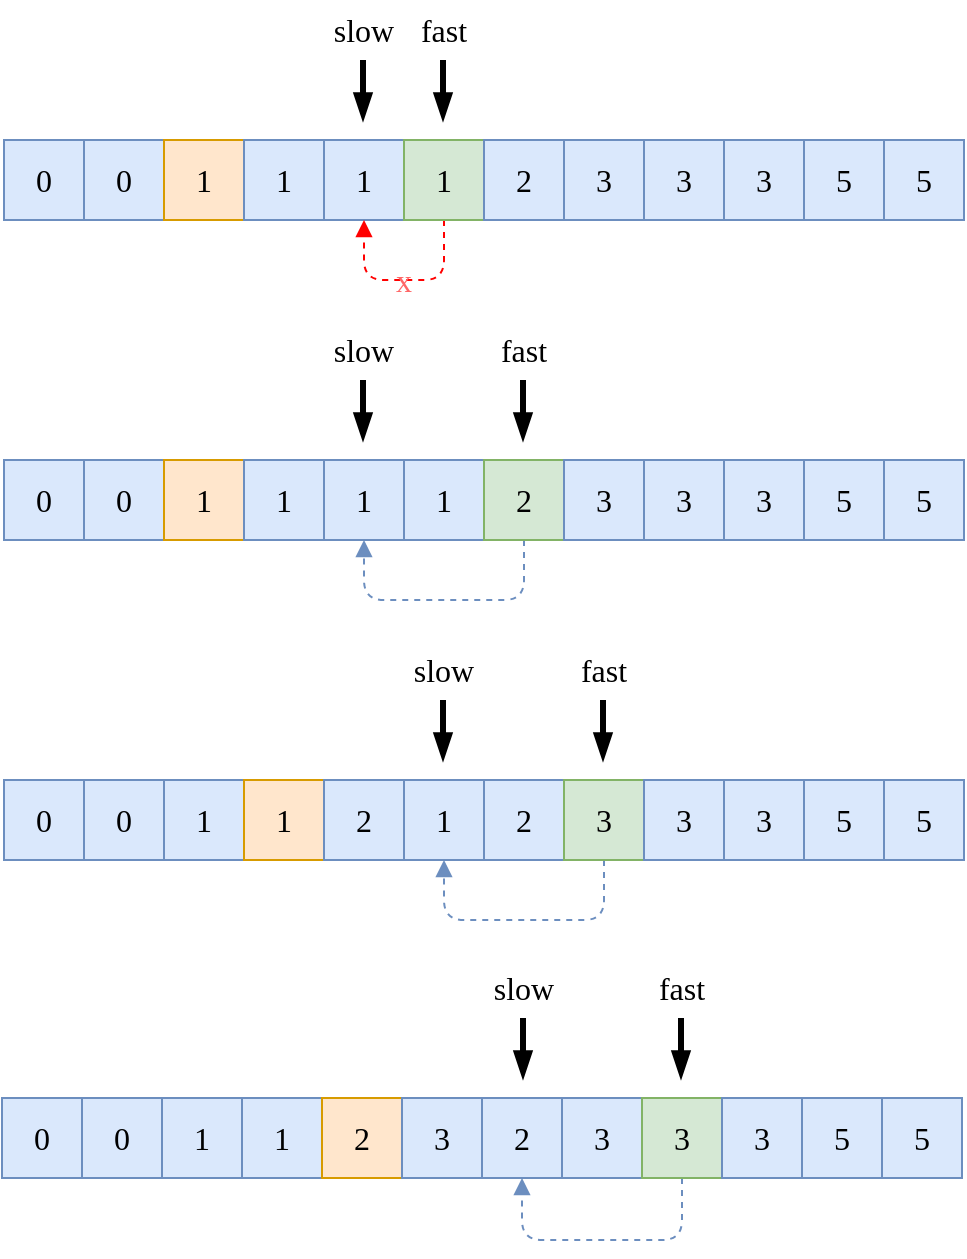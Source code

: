 <mxfile version="24.2.5" type="device">
  <diagram name="Page-1" id="FFz-IKYpVYwWqBeR8RZv">
    <mxGraphModel dx="1434" dy="835" grid="1" gridSize="10" guides="1" tooltips="1" connect="1" arrows="1" fold="1" page="1" pageScale="1" pageWidth="850" pageHeight="1100" math="0" shadow="0">
      <root>
        <mxCell id="0" />
        <mxCell id="1" parent="0" />
        <mxCell id="JE0PaYjt03FcT6Js5zKv-13" value="0" style="rounded=0;whiteSpace=wrap;html=1;shadow=0;strokeColor=#6c8ebf;strokeWidth=1;fontFamily=Ubuntu;fontSize=16;fontStyle=0;fillColor=#dae8fc;" vertex="1" parent="1">
          <mxGeometry x="280" y="480" width="40" height="40" as="geometry" />
        </mxCell>
        <mxCell id="JE0PaYjt03FcT6Js5zKv-14" value="0" style="rounded=0;whiteSpace=wrap;html=1;shadow=0;strokeColor=#6c8ebf;strokeWidth=1;fontFamily=Ubuntu;fontSize=16;fontStyle=0;fillColor=#dae8fc;" vertex="1" parent="1">
          <mxGeometry x="320" y="480" width="40" height="40" as="geometry" />
        </mxCell>
        <mxCell id="JE0PaYjt03FcT6Js5zKv-15" value="1" style="rounded=0;whiteSpace=wrap;html=1;shadow=0;strokeColor=#d79b00;strokeWidth=1;fontFamily=Ubuntu;fontSize=16;fontStyle=0;fillColor=#ffe6cc;" vertex="1" parent="1">
          <mxGeometry x="360" y="480" width="40" height="40" as="geometry" />
        </mxCell>
        <mxCell id="JE0PaYjt03FcT6Js5zKv-16" value="1" style="rounded=0;whiteSpace=wrap;html=1;shadow=0;strokeColor=#6c8ebf;strokeWidth=1;fontFamily=Ubuntu;fontSize=16;fontStyle=0;fillColor=#dae8fc;" vertex="1" parent="1">
          <mxGeometry x="400" y="480" width="40" height="40" as="geometry" />
        </mxCell>
        <mxCell id="JE0PaYjt03FcT6Js5zKv-17" value="1" style="rounded=0;whiteSpace=wrap;html=1;shadow=0;strokeColor=#6c8ebf;strokeWidth=1;fontFamily=Ubuntu;fontSize=16;fontStyle=0;fillColor=#dae8fc;" vertex="1" parent="1">
          <mxGeometry x="440" y="480" width="40" height="40" as="geometry" />
        </mxCell>
        <mxCell id="JE0PaYjt03FcT6Js5zKv-109" style="edgeStyle=orthogonalEdgeStyle;rounded=1;orthogonalLoop=1;jettySize=auto;html=1;entryX=0.5;entryY=1;entryDx=0;entryDy=0;shadow=0;strokeColor=#FF0000;strokeWidth=1;fontFamily=Ubuntu;fontSize=14;fontStyle=0;endArrow=block;endFill=1;fillColor=#dae8fc;dashed=1;" edge="1" parent="1" source="JE0PaYjt03FcT6Js5zKv-18" target="JE0PaYjt03FcT6Js5zKv-17">
          <mxGeometry relative="1" as="geometry">
            <Array as="points">
              <mxPoint x="500" y="550" />
              <mxPoint x="460" y="550" />
            </Array>
          </mxGeometry>
        </mxCell>
        <mxCell id="JE0PaYjt03FcT6Js5zKv-18" value="1" style="rounded=0;whiteSpace=wrap;html=1;shadow=0;strokeColor=#82b366;strokeWidth=1;fontFamily=Ubuntu;fontSize=16;fontStyle=0;fillColor=#d5e8d4;" vertex="1" parent="1">
          <mxGeometry x="480" y="480" width="40" height="40" as="geometry" />
        </mxCell>
        <mxCell id="JE0PaYjt03FcT6Js5zKv-19" value="2" style="rounded=0;whiteSpace=wrap;html=1;shadow=0;strokeColor=#6c8ebf;strokeWidth=1;fontFamily=Ubuntu;fontSize=16;fontStyle=0;fillColor=#dae8fc;" vertex="1" parent="1">
          <mxGeometry x="520" y="480" width="40" height="40" as="geometry" />
        </mxCell>
        <mxCell id="JE0PaYjt03FcT6Js5zKv-20" value="3" style="rounded=0;whiteSpace=wrap;html=1;shadow=0;strokeColor=#6c8ebf;strokeWidth=1;fontFamily=Ubuntu;fontSize=16;fontStyle=0;fillColor=#dae8fc;" vertex="1" parent="1">
          <mxGeometry x="560" y="480" width="40" height="40" as="geometry" />
        </mxCell>
        <mxCell id="JE0PaYjt03FcT6Js5zKv-21" value="3" style="rounded=0;whiteSpace=wrap;html=1;shadow=0;strokeColor=#6c8ebf;strokeWidth=1;fontFamily=Ubuntu;fontSize=16;fontStyle=0;fillColor=#dae8fc;" vertex="1" parent="1">
          <mxGeometry x="600" y="480" width="40" height="40" as="geometry" />
        </mxCell>
        <mxCell id="JE0PaYjt03FcT6Js5zKv-22" value="3" style="rounded=0;whiteSpace=wrap;html=1;shadow=0;strokeColor=#6c8ebf;strokeWidth=1;fontFamily=Ubuntu;fontSize=16;fontStyle=0;fillColor=#dae8fc;" vertex="1" parent="1">
          <mxGeometry x="640" y="480" width="40" height="40" as="geometry" />
        </mxCell>
        <mxCell id="JE0PaYjt03FcT6Js5zKv-23" value="5" style="rounded=0;whiteSpace=wrap;html=1;shadow=0;strokeColor=#6c8ebf;strokeWidth=1;fontFamily=Ubuntu;fontSize=16;fontStyle=0;fillColor=#dae8fc;" vertex="1" parent="1">
          <mxGeometry x="680" y="480" width="40" height="40" as="geometry" />
        </mxCell>
        <mxCell id="JE0PaYjt03FcT6Js5zKv-24" value="5" style="rounded=0;whiteSpace=wrap;html=1;shadow=0;strokeColor=#6c8ebf;strokeWidth=1;fontFamily=Ubuntu;fontSize=16;fontStyle=0;fillColor=#dae8fc;" vertex="1" parent="1">
          <mxGeometry x="720" y="480" width="40" height="40" as="geometry" />
        </mxCell>
        <mxCell id="JE0PaYjt03FcT6Js5zKv-27" value="" style="endArrow=blockThin;html=1;rounded=1;shadow=0;strokeColor=#000000;strokeWidth=3;fontFamily=Ubuntu;fontSize=14;fontStyle=0;fillColor=#dae8fc;endFill=1;" edge="1" parent="1">
          <mxGeometry width="50" height="50" relative="1" as="geometry">
            <mxPoint x="499.5" y="440" as="sourcePoint" />
            <mxPoint x="499.5" y="470" as="targetPoint" />
          </mxGeometry>
        </mxCell>
        <mxCell id="JE0PaYjt03FcT6Js5zKv-29" value="fast" style="text;html=1;align=center;verticalAlign=middle;whiteSpace=wrap;rounded=0;fontFamily=Ubuntu;fontSize=16;fontStyle=0;" vertex="1" parent="1">
          <mxGeometry x="470" y="410" width="60" height="30" as="geometry" />
        </mxCell>
        <mxCell id="JE0PaYjt03FcT6Js5zKv-46" value="" style="group" vertex="1" connectable="0" parent="1">
          <mxGeometry x="430" y="570" width="60" height="60" as="geometry" />
        </mxCell>
        <mxCell id="JE0PaYjt03FcT6Js5zKv-42" value="" style="endArrow=blockThin;html=1;rounded=1;shadow=0;strokeColor=#000000;strokeWidth=3;fontFamily=Ubuntu;fontSize=14;fontStyle=0;fillColor=#dae8fc;endFill=1;" edge="1" parent="JE0PaYjt03FcT6Js5zKv-46">
          <mxGeometry width="50" height="50" relative="1" as="geometry">
            <mxPoint x="29.5" y="30" as="sourcePoint" />
            <mxPoint x="29.5" y="60" as="targetPoint" />
          </mxGeometry>
        </mxCell>
        <mxCell id="JE0PaYjt03FcT6Js5zKv-44" value="slow" style="text;html=1;align=center;verticalAlign=middle;whiteSpace=wrap;rounded=0;fontFamily=Ubuntu;fontSize=16;fontStyle=0;" vertex="1" parent="JE0PaYjt03FcT6Js5zKv-46">
          <mxGeometry width="60" height="30" as="geometry" />
        </mxCell>
        <mxCell id="JE0PaYjt03FcT6Js5zKv-47" value="" style="group" vertex="1" connectable="0" parent="1">
          <mxGeometry x="510" y="570" width="60" height="60" as="geometry" />
        </mxCell>
        <mxCell id="JE0PaYjt03FcT6Js5zKv-43" value="" style="endArrow=blockThin;html=1;rounded=1;shadow=0;strokeColor=#000000;strokeWidth=3;fontFamily=Ubuntu;fontSize=14;fontStyle=0;fillColor=#dae8fc;endFill=1;" edge="1" parent="JE0PaYjt03FcT6Js5zKv-47">
          <mxGeometry width="50" height="50" relative="1" as="geometry">
            <mxPoint x="29.5" y="30" as="sourcePoint" />
            <mxPoint x="29.5" y="60" as="targetPoint" />
          </mxGeometry>
        </mxCell>
        <mxCell id="JE0PaYjt03FcT6Js5zKv-45" value="fast" style="text;html=1;align=center;verticalAlign=middle;whiteSpace=wrap;rounded=0;fontFamily=Ubuntu;fontSize=16;fontStyle=0;" vertex="1" parent="JE0PaYjt03FcT6Js5zKv-47">
          <mxGeometry width="60" height="30" as="geometry" />
        </mxCell>
        <mxCell id="JE0PaYjt03FcT6Js5zKv-48" value="2" style="group;fillColor=#ffe6cc;strokeColor=#d79b00;container=0;" vertex="1" connectable="0" parent="1">
          <mxGeometry x="280" y="640" width="480" height="40" as="geometry" />
        </mxCell>
        <mxCell id="JE0PaYjt03FcT6Js5zKv-49" value="" style="group" vertex="1" connectable="0" parent="1">
          <mxGeometry x="470" y="730" width="60" height="60" as="geometry" />
        </mxCell>
        <mxCell id="JE0PaYjt03FcT6Js5zKv-50" value="" style="endArrow=blockThin;html=1;rounded=1;shadow=0;strokeColor=#000000;strokeWidth=3;fontFamily=Ubuntu;fontSize=14;fontStyle=0;fillColor=#dae8fc;endFill=1;" edge="1" parent="JE0PaYjt03FcT6Js5zKv-49">
          <mxGeometry width="50" height="50" relative="1" as="geometry">
            <mxPoint x="29.5" y="30" as="sourcePoint" />
            <mxPoint x="29.5" y="60" as="targetPoint" />
          </mxGeometry>
        </mxCell>
        <mxCell id="JE0PaYjt03FcT6Js5zKv-51" value="slow" style="text;html=1;align=center;verticalAlign=middle;whiteSpace=wrap;rounded=0;fontFamily=Ubuntu;fontSize=16;fontStyle=0;" vertex="1" parent="JE0PaYjt03FcT6Js5zKv-49">
          <mxGeometry width="60" height="30" as="geometry" />
        </mxCell>
        <mxCell id="JE0PaYjt03FcT6Js5zKv-52" value="" style="group" vertex="1" connectable="0" parent="1">
          <mxGeometry x="550" y="730" width="60" height="60" as="geometry" />
        </mxCell>
        <mxCell id="JE0PaYjt03FcT6Js5zKv-53" value="" style="endArrow=blockThin;html=1;rounded=1;shadow=0;strokeColor=#000000;strokeWidth=3;fontFamily=Ubuntu;fontSize=14;fontStyle=0;fillColor=#dae8fc;endFill=1;" edge="1" parent="JE0PaYjt03FcT6Js5zKv-52">
          <mxGeometry width="50" height="50" relative="1" as="geometry">
            <mxPoint x="29.5" y="30" as="sourcePoint" />
            <mxPoint x="29.5" y="60" as="targetPoint" />
          </mxGeometry>
        </mxCell>
        <mxCell id="JE0PaYjt03FcT6Js5zKv-54" value="fast" style="text;html=1;align=center;verticalAlign=middle;whiteSpace=wrap;rounded=0;fontFamily=Ubuntu;fontSize=16;fontStyle=0;" vertex="1" parent="JE0PaYjt03FcT6Js5zKv-52">
          <mxGeometry width="60" height="30" as="geometry" />
        </mxCell>
        <mxCell id="JE0PaYjt03FcT6Js5zKv-55" value="2" style="group;fillColor=#ffe6cc;strokeColor=#d79b00;container=0;" vertex="1" connectable="0" parent="1">
          <mxGeometry x="280" y="800" width="480" height="40" as="geometry" />
        </mxCell>
        <mxCell id="JE0PaYjt03FcT6Js5zKv-56" value="0" style="rounded=0;whiteSpace=wrap;html=1;shadow=0;strokeColor=#6c8ebf;strokeWidth=1;fontFamily=Ubuntu;fontSize=16;fontStyle=0;fillColor=#dae8fc;" vertex="1" parent="1">
          <mxGeometry x="280" y="800" width="40" height="40" as="geometry" />
        </mxCell>
        <mxCell id="JE0PaYjt03FcT6Js5zKv-57" value="0" style="rounded=0;whiteSpace=wrap;html=1;shadow=0;strokeColor=#6c8ebf;strokeWidth=1;fontFamily=Ubuntu;fontSize=16;fontStyle=0;fillColor=#dae8fc;" vertex="1" parent="1">
          <mxGeometry x="320" y="800" width="40" height="40" as="geometry" />
        </mxCell>
        <mxCell id="JE0PaYjt03FcT6Js5zKv-58" value="1" style="rounded=0;whiteSpace=wrap;html=1;shadow=0;strokeColor=#6c8ebf;strokeWidth=1;fontFamily=Ubuntu;fontSize=16;fontStyle=0;fillColor=#dae8fc;" vertex="1" parent="1">
          <mxGeometry x="360" y="800" width="40" height="40" as="geometry" />
        </mxCell>
        <mxCell id="JE0PaYjt03FcT6Js5zKv-59" value="1" style="rounded=0;whiteSpace=wrap;html=1;shadow=0;strokeColor=#d79b00;strokeWidth=1;fontFamily=Ubuntu;fontSize=16;fontStyle=0;fillColor=#ffe6cc;" vertex="1" parent="1">
          <mxGeometry x="400" y="800" width="40" height="40" as="geometry" />
        </mxCell>
        <mxCell id="JE0PaYjt03FcT6Js5zKv-60" value="2" style="rounded=0;whiteSpace=wrap;html=1;shadow=0;strokeColor=#6c8ebf;strokeWidth=1;fontFamily=Ubuntu;fontSize=16;fontStyle=0;fillColor=#dae8fc;" vertex="1" parent="1">
          <mxGeometry x="440" y="800" width="40" height="40" as="geometry" />
        </mxCell>
        <mxCell id="JE0PaYjt03FcT6Js5zKv-61" value="1" style="rounded=0;whiteSpace=wrap;html=1;shadow=0;strokeColor=#6c8ebf;strokeWidth=1;fontFamily=Ubuntu;fontSize=16;fontStyle=0;fillColor=#dae8fc;" vertex="1" parent="1">
          <mxGeometry x="480" y="800" width="40" height="40" as="geometry" />
        </mxCell>
        <mxCell id="JE0PaYjt03FcT6Js5zKv-62" value="2" style="rounded=0;whiteSpace=wrap;html=1;shadow=0;strokeColor=#6c8ebf;strokeWidth=1;fontFamily=Ubuntu;fontSize=16;fontStyle=0;fillColor=#dae8fc;" vertex="1" parent="1">
          <mxGeometry x="520" y="800" width="40" height="40" as="geometry" />
        </mxCell>
        <mxCell id="JE0PaYjt03FcT6Js5zKv-107" style="edgeStyle=orthogonalEdgeStyle;rounded=1;orthogonalLoop=1;jettySize=auto;html=1;entryX=0.5;entryY=1;entryDx=0;entryDy=0;shadow=0;strokeColor=#6c8ebf;strokeWidth=1;fontFamily=Ubuntu;fontSize=14;fontStyle=0;endArrow=block;endFill=1;fillColor=#dae8fc;dashed=1;" edge="1" parent="1" source="JE0PaYjt03FcT6Js5zKv-63" target="JE0PaYjt03FcT6Js5zKv-61">
          <mxGeometry relative="1" as="geometry">
            <Array as="points">
              <mxPoint x="580" y="870" />
              <mxPoint x="500" y="870" />
            </Array>
          </mxGeometry>
        </mxCell>
        <mxCell id="JE0PaYjt03FcT6Js5zKv-63" value="3" style="rounded=0;whiteSpace=wrap;html=1;shadow=0;strokeColor=#82b366;strokeWidth=1;fontFamily=Ubuntu;fontSize=16;fontStyle=0;fillColor=#d5e8d4;" vertex="1" parent="1">
          <mxGeometry x="560" y="800" width="40" height="40" as="geometry" />
        </mxCell>
        <mxCell id="JE0PaYjt03FcT6Js5zKv-64" value="3" style="rounded=0;whiteSpace=wrap;html=1;shadow=0;strokeColor=#6c8ebf;strokeWidth=1;fontFamily=Ubuntu;fontSize=16;fontStyle=0;fillColor=#dae8fc;" vertex="1" parent="1">
          <mxGeometry x="600" y="800" width="40" height="40" as="geometry" />
        </mxCell>
        <mxCell id="JE0PaYjt03FcT6Js5zKv-65" value="3" style="rounded=0;whiteSpace=wrap;html=1;shadow=0;strokeColor=#6c8ebf;strokeWidth=1;fontFamily=Ubuntu;fontSize=16;fontStyle=0;fillColor=#dae8fc;" vertex="1" parent="1">
          <mxGeometry x="640" y="800" width="40" height="40" as="geometry" />
        </mxCell>
        <mxCell id="JE0PaYjt03FcT6Js5zKv-66" value="5" style="rounded=0;whiteSpace=wrap;html=1;shadow=0;strokeColor=#6c8ebf;strokeWidth=1;fontFamily=Ubuntu;fontSize=16;fontStyle=0;fillColor=#dae8fc;" vertex="1" parent="1">
          <mxGeometry x="680" y="800" width="40" height="40" as="geometry" />
        </mxCell>
        <mxCell id="JE0PaYjt03FcT6Js5zKv-67" value="5" style="rounded=0;whiteSpace=wrap;html=1;shadow=0;strokeColor=#6c8ebf;strokeWidth=1;fontFamily=Ubuntu;fontSize=16;fontStyle=0;fillColor=#dae8fc;" vertex="1" parent="1">
          <mxGeometry x="720" y="800" width="40" height="40" as="geometry" />
        </mxCell>
        <mxCell id="JE0PaYjt03FcT6Js5zKv-30" value="0" style="rounded=0;whiteSpace=wrap;html=1;shadow=0;strokeColor=#6c8ebf;strokeWidth=1;fontFamily=Ubuntu;fontSize=16;fontStyle=0;fillColor=#dae8fc;" vertex="1" parent="1">
          <mxGeometry x="280" y="640" width="40" height="40" as="geometry" />
        </mxCell>
        <mxCell id="JE0PaYjt03FcT6Js5zKv-31" value="0" style="rounded=0;whiteSpace=wrap;html=1;shadow=0;strokeColor=#6c8ebf;strokeWidth=1;fontFamily=Ubuntu;fontSize=16;fontStyle=0;fillColor=#dae8fc;" vertex="1" parent="1">
          <mxGeometry x="320" y="640" width="40" height="40" as="geometry" />
        </mxCell>
        <mxCell id="JE0PaYjt03FcT6Js5zKv-32" value="1" style="rounded=0;whiteSpace=wrap;html=1;shadow=0;strokeColor=#d79b00;strokeWidth=1;fontFamily=Ubuntu;fontSize=16;fontStyle=0;fillColor=#ffe6cc;" vertex="1" parent="1">
          <mxGeometry x="360" y="640" width="40" height="40" as="geometry" />
        </mxCell>
        <mxCell id="JE0PaYjt03FcT6Js5zKv-33" value="1" style="rounded=0;whiteSpace=wrap;html=1;shadow=0;strokeColor=#6c8ebf;strokeWidth=1;fontFamily=Ubuntu;fontSize=16;fontStyle=0;fillColor=#dae8fc;" vertex="1" parent="1">
          <mxGeometry x="400" y="640" width="40" height="40" as="geometry" />
        </mxCell>
        <mxCell id="JE0PaYjt03FcT6Js5zKv-34" value="1" style="rounded=0;whiteSpace=wrap;html=1;shadow=0;strokeColor=#6c8ebf;strokeWidth=1;fontFamily=Ubuntu;fontSize=16;fontStyle=0;fillColor=#dae8fc;" vertex="1" parent="1">
          <mxGeometry x="440" y="640" width="40" height="40" as="geometry" />
        </mxCell>
        <mxCell id="JE0PaYjt03FcT6Js5zKv-35" value="1" style="rounded=0;whiteSpace=wrap;html=1;shadow=0;strokeColor=#6c8ebf;strokeWidth=1;fontFamily=Ubuntu;fontSize=16;fontStyle=0;fillColor=#dae8fc;" vertex="1" parent="1">
          <mxGeometry x="480" y="640" width="40" height="40" as="geometry" />
        </mxCell>
        <mxCell id="JE0PaYjt03FcT6Js5zKv-106" style="edgeStyle=orthogonalEdgeStyle;rounded=1;orthogonalLoop=1;jettySize=auto;html=1;entryX=0.5;entryY=1;entryDx=0;entryDy=0;shadow=0;strokeColor=#6c8ebf;strokeWidth=1;fontFamily=Ubuntu;fontSize=14;fontStyle=0;endArrow=block;endFill=1;fillColor=#dae8fc;dashed=1;" edge="1" parent="1" source="JE0PaYjt03FcT6Js5zKv-36" target="JE0PaYjt03FcT6Js5zKv-34">
          <mxGeometry relative="1" as="geometry">
            <Array as="points">
              <mxPoint x="540" y="710" />
              <mxPoint x="460" y="710" />
            </Array>
          </mxGeometry>
        </mxCell>
        <mxCell id="JE0PaYjt03FcT6Js5zKv-36" value="2" style="rounded=0;whiteSpace=wrap;html=1;shadow=0;strokeColor=#82b366;strokeWidth=1;fontFamily=Ubuntu;fontSize=16;fontStyle=0;fillColor=#d5e8d4;" vertex="1" parent="1">
          <mxGeometry x="520" y="640" width="40" height="40" as="geometry" />
        </mxCell>
        <mxCell id="JE0PaYjt03FcT6Js5zKv-37" value="3" style="rounded=0;whiteSpace=wrap;html=1;shadow=0;strokeColor=#6c8ebf;strokeWidth=1;fontFamily=Ubuntu;fontSize=16;fontStyle=0;fillColor=#dae8fc;" vertex="1" parent="1">
          <mxGeometry x="560" y="640" width="40" height="40" as="geometry" />
        </mxCell>
        <mxCell id="JE0PaYjt03FcT6Js5zKv-38" value="3" style="rounded=0;whiteSpace=wrap;html=1;shadow=0;strokeColor=#6c8ebf;strokeWidth=1;fontFamily=Ubuntu;fontSize=16;fontStyle=0;fillColor=#dae8fc;" vertex="1" parent="1">
          <mxGeometry x="600" y="640" width="40" height="40" as="geometry" />
        </mxCell>
        <mxCell id="JE0PaYjt03FcT6Js5zKv-39" value="3" style="rounded=0;whiteSpace=wrap;html=1;shadow=0;strokeColor=#6c8ebf;strokeWidth=1;fontFamily=Ubuntu;fontSize=16;fontStyle=0;fillColor=#dae8fc;" vertex="1" parent="1">
          <mxGeometry x="640" y="640" width="40" height="40" as="geometry" />
        </mxCell>
        <mxCell id="JE0PaYjt03FcT6Js5zKv-40" value="5" style="rounded=0;whiteSpace=wrap;html=1;shadow=0;strokeColor=#6c8ebf;strokeWidth=1;fontFamily=Ubuntu;fontSize=16;fontStyle=0;fillColor=#dae8fc;" vertex="1" parent="1">
          <mxGeometry x="680" y="640" width="40" height="40" as="geometry" />
        </mxCell>
        <mxCell id="JE0PaYjt03FcT6Js5zKv-41" value="5" style="rounded=0;whiteSpace=wrap;html=1;shadow=0;strokeColor=#6c8ebf;strokeWidth=1;fontFamily=Ubuntu;fontSize=16;fontStyle=0;fillColor=#dae8fc;" vertex="1" parent="1">
          <mxGeometry x="720" y="640" width="40" height="40" as="geometry" />
        </mxCell>
        <mxCell id="JE0PaYjt03FcT6Js5zKv-86" value="" style="group" vertex="1" connectable="0" parent="1">
          <mxGeometry x="430" y="410" width="60" height="60" as="geometry" />
        </mxCell>
        <mxCell id="JE0PaYjt03FcT6Js5zKv-25" value="" style="endArrow=blockThin;html=1;rounded=1;shadow=0;strokeColor=#000000;strokeWidth=3;fontFamily=Ubuntu;fontSize=14;fontStyle=0;fillColor=#dae8fc;endFill=1;" edge="1" parent="JE0PaYjt03FcT6Js5zKv-86">
          <mxGeometry width="50" height="50" relative="1" as="geometry">
            <mxPoint x="29.5" y="30" as="sourcePoint" />
            <mxPoint x="29.5" y="60" as="targetPoint" />
          </mxGeometry>
        </mxCell>
        <mxCell id="JE0PaYjt03FcT6Js5zKv-28" value="slow" style="text;html=1;align=center;verticalAlign=middle;whiteSpace=wrap;rounded=0;fontFamily=Ubuntu;fontSize=16;fontStyle=0;" vertex="1" parent="JE0PaYjt03FcT6Js5zKv-86">
          <mxGeometry width="60" height="30" as="geometry" />
        </mxCell>
        <mxCell id="JE0PaYjt03FcT6Js5zKv-87" value="" style="group" vertex="1" connectable="0" parent="1">
          <mxGeometry x="510" y="889" width="60" height="60" as="geometry" />
        </mxCell>
        <mxCell id="JE0PaYjt03FcT6Js5zKv-88" value="" style="endArrow=blockThin;html=1;rounded=1;shadow=0;strokeColor=#000000;strokeWidth=3;fontFamily=Ubuntu;fontSize=14;fontStyle=0;fillColor=#dae8fc;endFill=1;" edge="1" parent="JE0PaYjt03FcT6Js5zKv-87">
          <mxGeometry width="50" height="50" relative="1" as="geometry">
            <mxPoint x="29.5" y="30" as="sourcePoint" />
            <mxPoint x="29.5" y="60" as="targetPoint" />
          </mxGeometry>
        </mxCell>
        <mxCell id="JE0PaYjt03FcT6Js5zKv-89" value="slow" style="text;html=1;align=center;verticalAlign=middle;whiteSpace=wrap;rounded=0;fontFamily=Ubuntu;fontSize=16;fontStyle=0;" vertex="1" parent="JE0PaYjt03FcT6Js5zKv-87">
          <mxGeometry width="60" height="30" as="geometry" />
        </mxCell>
        <mxCell id="JE0PaYjt03FcT6Js5zKv-90" value="" style="group" vertex="1" connectable="0" parent="1">
          <mxGeometry x="589" y="889" width="60" height="60" as="geometry" />
        </mxCell>
        <mxCell id="JE0PaYjt03FcT6Js5zKv-91" value="" style="endArrow=blockThin;html=1;rounded=1;shadow=0;strokeColor=#000000;strokeWidth=3;fontFamily=Ubuntu;fontSize=14;fontStyle=0;fillColor=#dae8fc;endFill=1;" edge="1" parent="JE0PaYjt03FcT6Js5zKv-90">
          <mxGeometry width="50" height="50" relative="1" as="geometry">
            <mxPoint x="29.5" y="30" as="sourcePoint" />
            <mxPoint x="29.5" y="60" as="targetPoint" />
          </mxGeometry>
        </mxCell>
        <mxCell id="JE0PaYjt03FcT6Js5zKv-92" value="fast" style="text;html=1;align=center;verticalAlign=middle;whiteSpace=wrap;rounded=0;fontFamily=Ubuntu;fontSize=16;fontStyle=0;" vertex="1" parent="JE0PaYjt03FcT6Js5zKv-90">
          <mxGeometry width="60" height="30" as="geometry" />
        </mxCell>
        <mxCell id="JE0PaYjt03FcT6Js5zKv-93" value="2" style="group;fillColor=#ffe6cc;strokeColor=#d79b00;container=0;" vertex="1" connectable="0" parent="1">
          <mxGeometry x="279" y="959" width="480" height="40" as="geometry" />
        </mxCell>
        <mxCell id="JE0PaYjt03FcT6Js5zKv-94" value="0" style="rounded=0;whiteSpace=wrap;html=1;shadow=0;strokeColor=#6c8ebf;strokeWidth=1;fontFamily=Ubuntu;fontSize=16;fontStyle=0;fillColor=#dae8fc;" vertex="1" parent="1">
          <mxGeometry x="279" y="959" width="40" height="40" as="geometry" />
        </mxCell>
        <mxCell id="JE0PaYjt03FcT6Js5zKv-95" value="0" style="rounded=0;whiteSpace=wrap;html=1;shadow=0;strokeColor=#6c8ebf;strokeWidth=1;fontFamily=Ubuntu;fontSize=16;fontStyle=0;fillColor=#dae8fc;" vertex="1" parent="1">
          <mxGeometry x="319" y="959" width="40" height="40" as="geometry" />
        </mxCell>
        <mxCell id="JE0PaYjt03FcT6Js5zKv-96" value="1" style="rounded=0;whiteSpace=wrap;html=1;shadow=0;strokeColor=#6c8ebf;strokeWidth=1;fontFamily=Ubuntu;fontSize=16;fontStyle=0;fillColor=#dae8fc;" vertex="1" parent="1">
          <mxGeometry x="359" y="959" width="40" height="40" as="geometry" />
        </mxCell>
        <mxCell id="JE0PaYjt03FcT6Js5zKv-97" value="1" style="rounded=0;whiteSpace=wrap;html=1;shadow=0;strokeColor=#6c8ebf;strokeWidth=1;fontFamily=Ubuntu;fontSize=16;fontStyle=0;fillColor=#dae8fc;" vertex="1" parent="1">
          <mxGeometry x="399" y="959" width="40" height="40" as="geometry" />
        </mxCell>
        <mxCell id="JE0PaYjt03FcT6Js5zKv-98" value="2" style="rounded=0;whiteSpace=wrap;html=1;shadow=0;strokeColor=#d79b00;strokeWidth=1;fontFamily=Ubuntu;fontSize=16;fontStyle=0;fillColor=#ffe6cc;" vertex="1" parent="1">
          <mxGeometry x="439" y="959" width="40" height="40" as="geometry" />
        </mxCell>
        <mxCell id="JE0PaYjt03FcT6Js5zKv-99" value="3" style="rounded=0;whiteSpace=wrap;html=1;shadow=0;strokeColor=#6c8ebf;strokeWidth=1;fontFamily=Ubuntu;fontSize=16;fontStyle=0;fillColor=#dae8fc;" vertex="1" parent="1">
          <mxGeometry x="479" y="959" width="40" height="40" as="geometry" />
        </mxCell>
        <mxCell id="JE0PaYjt03FcT6Js5zKv-100" value="2" style="rounded=0;whiteSpace=wrap;html=1;shadow=0;strokeColor=#6c8ebf;strokeWidth=1;fontFamily=Ubuntu;fontSize=16;fontStyle=0;fillColor=#dae8fc;" vertex="1" parent="1">
          <mxGeometry x="519" y="959" width="40" height="40" as="geometry" />
        </mxCell>
        <mxCell id="JE0PaYjt03FcT6Js5zKv-101" value="3" style="rounded=0;whiteSpace=wrap;html=1;shadow=0;strokeColor=#6c8ebf;strokeWidth=1;fontFamily=Ubuntu;fontSize=16;fontStyle=0;fillColor=#dae8fc;" vertex="1" parent="1">
          <mxGeometry x="559" y="959" width="40" height="40" as="geometry" />
        </mxCell>
        <mxCell id="JE0PaYjt03FcT6Js5zKv-108" style="edgeStyle=orthogonalEdgeStyle;rounded=1;orthogonalLoop=1;jettySize=auto;html=1;entryX=0.5;entryY=1;entryDx=0;entryDy=0;shadow=0;strokeColor=#6c8ebf;strokeWidth=1;fontFamily=Ubuntu;fontSize=14;fontStyle=0;endArrow=block;endFill=1;fillColor=#dae8fc;dashed=1;" edge="1" parent="1" source="JE0PaYjt03FcT6Js5zKv-102" target="JE0PaYjt03FcT6Js5zKv-100">
          <mxGeometry relative="1" as="geometry">
            <Array as="points">
              <mxPoint x="619" y="1030" />
              <mxPoint x="539" y="1030" />
            </Array>
          </mxGeometry>
        </mxCell>
        <mxCell id="JE0PaYjt03FcT6Js5zKv-102" value="3" style="rounded=0;whiteSpace=wrap;html=1;shadow=0;strokeColor=#82b366;strokeWidth=1;fontFamily=Ubuntu;fontSize=16;fontStyle=0;fillColor=#d5e8d4;" vertex="1" parent="1">
          <mxGeometry x="599" y="959" width="40" height="40" as="geometry" />
        </mxCell>
        <mxCell id="JE0PaYjt03FcT6Js5zKv-103" value="3" style="rounded=0;whiteSpace=wrap;html=1;shadow=0;strokeColor=#6c8ebf;strokeWidth=1;fontFamily=Ubuntu;fontSize=16;fontStyle=0;fillColor=#dae8fc;" vertex="1" parent="1">
          <mxGeometry x="639" y="959" width="40" height="40" as="geometry" />
        </mxCell>
        <mxCell id="JE0PaYjt03FcT6Js5zKv-104" value="5" style="rounded=0;whiteSpace=wrap;html=1;shadow=0;strokeColor=#6c8ebf;strokeWidth=1;fontFamily=Ubuntu;fontSize=16;fontStyle=0;fillColor=#dae8fc;" vertex="1" parent="1">
          <mxGeometry x="679" y="959" width="40" height="40" as="geometry" />
        </mxCell>
        <mxCell id="JE0PaYjt03FcT6Js5zKv-105" value="5" style="rounded=0;whiteSpace=wrap;html=1;shadow=0;strokeColor=#6c8ebf;strokeWidth=1;fontFamily=Ubuntu;fontSize=16;fontStyle=0;fillColor=#dae8fc;" vertex="1" parent="1">
          <mxGeometry x="719" y="959" width="40" height="40" as="geometry" />
        </mxCell>
        <mxCell id="JE0PaYjt03FcT6Js5zKv-110" value="x" style="text;html=1;align=center;verticalAlign=middle;whiteSpace=wrap;rounded=0;fontFamily=Ubuntu;fontSize=16;fontStyle=0;fontColor=#FF6666;" vertex="1" parent="1">
          <mxGeometry x="450" y="535" width="60" height="30" as="geometry" />
        </mxCell>
      </root>
    </mxGraphModel>
  </diagram>
</mxfile>
